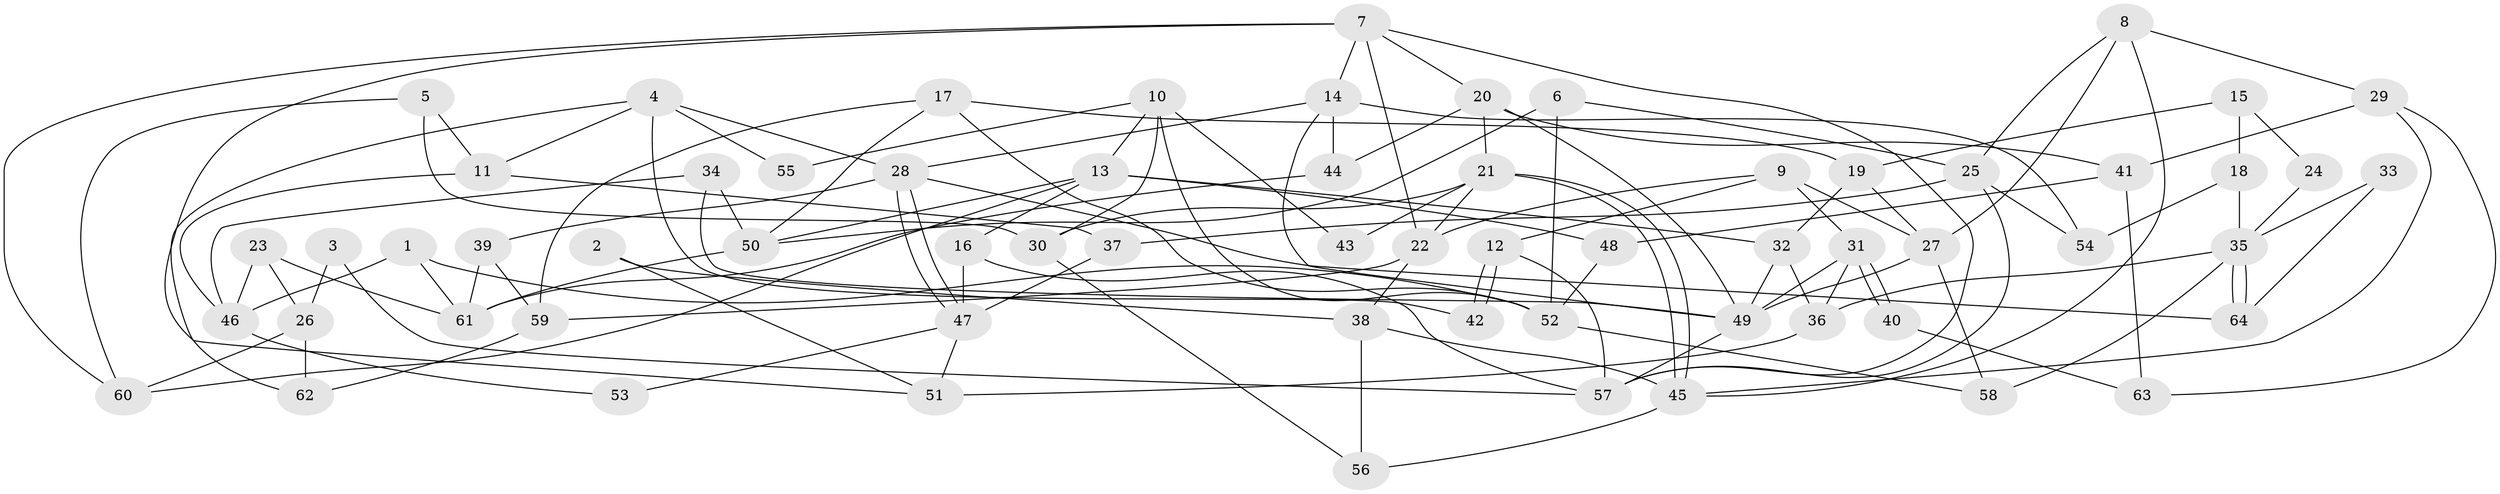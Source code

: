 // Generated by graph-tools (version 1.1) at 2025/26/03/09/25 03:26:14]
// undirected, 64 vertices, 128 edges
graph export_dot {
graph [start="1"]
  node [color=gray90,style=filled];
  1;
  2;
  3;
  4;
  5;
  6;
  7;
  8;
  9;
  10;
  11;
  12;
  13;
  14;
  15;
  16;
  17;
  18;
  19;
  20;
  21;
  22;
  23;
  24;
  25;
  26;
  27;
  28;
  29;
  30;
  31;
  32;
  33;
  34;
  35;
  36;
  37;
  38;
  39;
  40;
  41;
  42;
  43;
  44;
  45;
  46;
  47;
  48;
  49;
  50;
  51;
  52;
  53;
  54;
  55;
  56;
  57;
  58;
  59;
  60;
  61;
  62;
  63;
  64;
  1 -- 61;
  1 -- 52;
  1 -- 46;
  2 -- 38;
  2 -- 51;
  3 -- 26;
  3 -- 57;
  4 -- 62;
  4 -- 28;
  4 -- 11;
  4 -- 42;
  4 -- 55;
  5 -- 11;
  5 -- 30;
  5 -- 60;
  6 -- 50;
  6 -- 25;
  6 -- 52;
  7 -- 60;
  7 -- 57;
  7 -- 14;
  7 -- 20;
  7 -- 22;
  7 -- 51;
  8 -- 45;
  8 -- 27;
  8 -- 25;
  8 -- 29;
  9 -- 22;
  9 -- 31;
  9 -- 12;
  9 -- 27;
  10 -- 13;
  10 -- 52;
  10 -- 30;
  10 -- 43;
  10 -- 55;
  11 -- 37;
  11 -- 46;
  12 -- 42;
  12 -- 42;
  12 -- 57;
  13 -- 48;
  13 -- 32;
  13 -- 16;
  13 -- 50;
  13 -- 60;
  14 -- 49;
  14 -- 28;
  14 -- 44;
  14 -- 54;
  15 -- 18;
  15 -- 19;
  15 -- 24;
  16 -- 57;
  16 -- 47;
  17 -- 50;
  17 -- 52;
  17 -- 19;
  17 -- 59;
  18 -- 35;
  18 -- 54;
  19 -- 32;
  19 -- 27;
  20 -- 44;
  20 -- 21;
  20 -- 41;
  20 -- 49;
  21 -- 45;
  21 -- 45;
  21 -- 22;
  21 -- 30;
  21 -- 43;
  22 -- 38;
  22 -- 59;
  23 -- 46;
  23 -- 61;
  23 -- 26;
  24 -- 35;
  25 -- 57;
  25 -- 37;
  25 -- 54;
  26 -- 60;
  26 -- 62;
  27 -- 49;
  27 -- 58;
  28 -- 47;
  28 -- 47;
  28 -- 39;
  28 -- 64;
  29 -- 45;
  29 -- 41;
  29 -- 63;
  30 -- 56;
  31 -- 40;
  31 -- 40;
  31 -- 49;
  31 -- 36;
  32 -- 36;
  32 -- 49;
  33 -- 64;
  33 -- 35;
  34 -- 49;
  34 -- 46;
  34 -- 50;
  35 -- 64;
  35 -- 64;
  35 -- 36;
  35 -- 58;
  36 -- 51;
  37 -- 47;
  38 -- 45;
  38 -- 56;
  39 -- 59;
  39 -- 61;
  40 -- 63;
  41 -- 48;
  41 -- 63;
  44 -- 61;
  45 -- 56;
  46 -- 53;
  47 -- 51;
  47 -- 53;
  48 -- 52;
  49 -- 57;
  50 -- 61;
  52 -- 58;
  59 -- 62;
}
